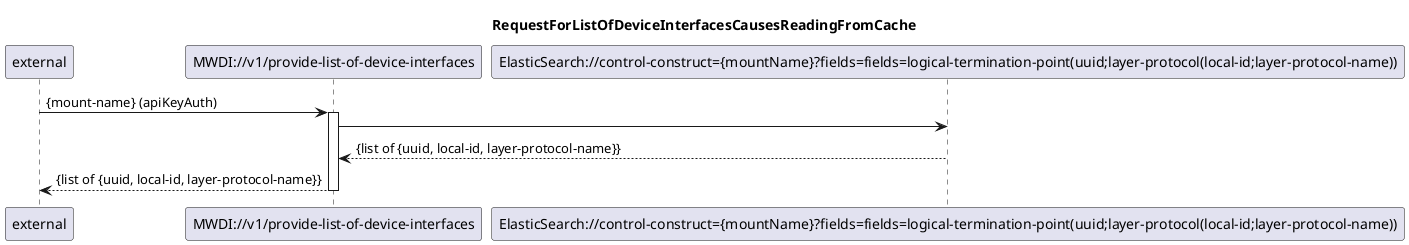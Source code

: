 @startuml 101_provideListOfDeviceInterfaces
skinparam responseMessageBelowArrow true

title  RequestForListOfDeviceInterfacesCausesReadingFromCache

participant "external" as requestor
participant "MWDI://v1/provide-list-of-device-interfaces" as provideListOfDeviceInterfaces
participant "ElasticSearch://control-construct={mountName}?fields=fields=logical-termination-point(uuid;layer-protocol(local-id;layer-protocol-name))" as DeviceInterfaceList

requestor -> provideListOfDeviceInterfaces: {mount-name} (apiKeyAuth)
activate provideListOfDeviceInterfaces

provideListOfDeviceInterfaces -> DeviceInterfaceList
DeviceInterfaceList --> provideListOfDeviceInterfaces: {list of {uuid, local-id, layer-protocol-name}}

provideListOfDeviceInterfaces --> requestor: {list of {uuid, local-id, layer-protocol-name}}
deactivate provideListOfDeviceInterfaces

@enduml